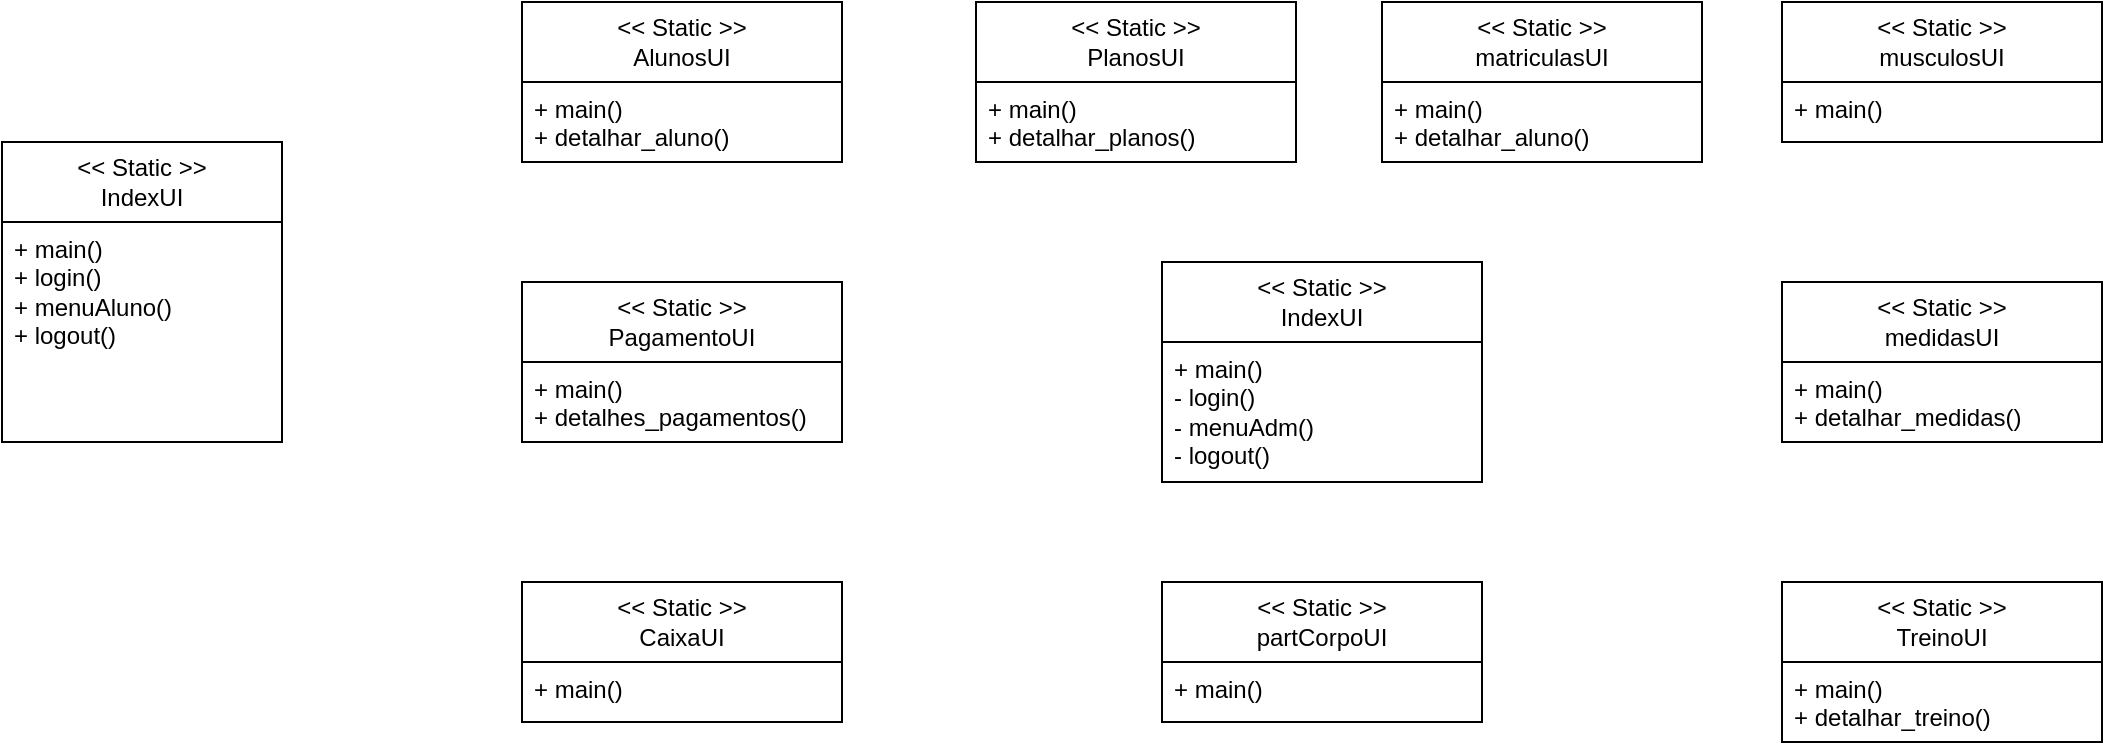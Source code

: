 <mxfile version="26.0.14">
  <diagram name="Página-1" id="OV4rpnKUzQOw51-z3H_F">
    <mxGraphModel dx="1453" dy="832" grid="1" gridSize="10" guides="1" tooltips="1" connect="1" arrows="1" fold="1" page="1" pageScale="1" pageWidth="827" pageHeight="1169" math="0" shadow="0">
      <root>
        <mxCell id="0" />
        <mxCell id="1" parent="0" />
        <mxCell id="AIFSRz7QEv-Qmlrz-c7H-36" value="&lt;div&gt;&amp;lt;&amp;lt; Static &amp;gt;&amp;gt;&lt;/div&gt;IndexUI" style="swimlane;fontStyle=0;childLayout=stackLayout;horizontal=1;startSize=40;fillColor=none;horizontalStack=0;resizeParent=1;resizeParentMax=0;resizeLast=0;collapsible=1;marginBottom=0;whiteSpace=wrap;html=1;" vertex="1" parent="1">
          <mxGeometry x="760" y="450" width="160" height="110" as="geometry" />
        </mxCell>
        <mxCell id="AIFSRz7QEv-Qmlrz-c7H-37" value="+ main()&lt;div&gt;- login()&lt;/div&gt;&lt;div&gt;- menuAdm()&lt;/div&gt;&lt;div&gt;- logout()&lt;/div&gt;&lt;div&gt;&lt;br&gt;&lt;/div&gt;" style="text;strokeColor=none;fillColor=none;align=left;verticalAlign=top;spacingLeft=4;spacingRight=4;overflow=hidden;rotatable=0;points=[[0,0.5],[1,0.5]];portConstraint=eastwest;whiteSpace=wrap;html=1;" vertex="1" parent="AIFSRz7QEv-Qmlrz-c7H-36">
          <mxGeometry y="40" width="160" height="70" as="geometry" />
        </mxCell>
        <mxCell id="AIFSRz7QEv-Qmlrz-c7H-40" value="&lt;div&gt;&amp;lt;&amp;lt; Static &amp;gt;&amp;gt;&lt;/div&gt;IndexUI" style="swimlane;fontStyle=0;childLayout=stackLayout;horizontal=1;startSize=40;fillColor=none;horizontalStack=0;resizeParent=1;resizeParentMax=0;resizeLast=0;collapsible=1;marginBottom=0;whiteSpace=wrap;html=1;" vertex="1" parent="1">
          <mxGeometry x="180" y="390" width="140" height="150" as="geometry" />
        </mxCell>
        <mxCell id="AIFSRz7QEv-Qmlrz-c7H-41" value="+ main()&lt;div&gt;+ login()&lt;/div&gt;&lt;div&gt;+ menuAluno()&lt;/div&gt;&lt;div&gt;+ logout()&lt;/div&gt;" style="text;strokeColor=none;fillColor=none;align=left;verticalAlign=top;spacingLeft=4;spacingRight=4;overflow=hidden;rotatable=0;points=[[0,0.5],[1,0.5]];portConstraint=eastwest;whiteSpace=wrap;html=1;" vertex="1" parent="AIFSRz7QEv-Qmlrz-c7H-40">
          <mxGeometry y="40" width="140" height="110" as="geometry" />
        </mxCell>
        <mxCell id="AIFSRz7QEv-Qmlrz-c7H-43" value="&lt;div&gt;&amp;lt;&amp;lt; Static &amp;gt;&amp;gt;&lt;/div&gt;&lt;div&gt;matriculasUI&lt;/div&gt;" style="swimlane;fontStyle=0;childLayout=stackLayout;horizontal=1;startSize=40;fillColor=none;horizontalStack=0;resizeParent=1;resizeParentMax=0;resizeLast=0;collapsible=1;marginBottom=0;whiteSpace=wrap;html=1;" vertex="1" parent="1">
          <mxGeometry x="870" y="320" width="160" height="80" as="geometry" />
        </mxCell>
        <mxCell id="AIFSRz7QEv-Qmlrz-c7H-44" value="+ main()&lt;div&gt;+ detalhar_aluno()&lt;/div&gt;&lt;div&gt;&lt;br&gt;&lt;/div&gt;&lt;div&gt;&lt;br&gt;&lt;div&gt;&lt;br&gt;&lt;/div&gt;&lt;div&gt;&lt;br&gt;&lt;/div&gt;&lt;/div&gt;" style="text;strokeColor=none;fillColor=none;align=left;verticalAlign=top;spacingLeft=4;spacingRight=4;overflow=hidden;rotatable=0;points=[[0,0.5],[1,0.5]];portConstraint=eastwest;whiteSpace=wrap;html=1;" vertex="1" parent="AIFSRz7QEv-Qmlrz-c7H-43">
          <mxGeometry y="40" width="160" height="40" as="geometry" />
        </mxCell>
        <mxCell id="AIFSRz7QEv-Qmlrz-c7H-45" value="&lt;div&gt;&amp;lt;&amp;lt; Static &amp;gt;&amp;gt;&lt;/div&gt;&lt;div&gt;musculosUI&lt;/div&gt;" style="swimlane;fontStyle=0;childLayout=stackLayout;horizontal=1;startSize=40;fillColor=none;horizontalStack=0;resizeParent=1;resizeParentMax=0;resizeLast=0;collapsible=1;marginBottom=0;whiteSpace=wrap;html=1;" vertex="1" parent="1">
          <mxGeometry x="1070" y="320" width="160" height="70" as="geometry" />
        </mxCell>
        <mxCell id="AIFSRz7QEv-Qmlrz-c7H-46" value="+ main()&lt;div&gt;&lt;br&gt;&lt;/div&gt;&lt;div&gt;&lt;br&gt;&lt;div&gt;&lt;br&gt;&lt;/div&gt;&lt;div&gt;&lt;br&gt;&lt;/div&gt;&lt;/div&gt;" style="text;strokeColor=none;fillColor=none;align=left;verticalAlign=top;spacingLeft=4;spacingRight=4;overflow=hidden;rotatable=0;points=[[0,0.5],[1,0.5]];portConstraint=eastwest;whiteSpace=wrap;html=1;" vertex="1" parent="AIFSRz7QEv-Qmlrz-c7H-45">
          <mxGeometry y="40" width="160" height="30" as="geometry" />
        </mxCell>
        <mxCell id="AIFSRz7QEv-Qmlrz-c7H-47" value="&lt;div&gt;&amp;lt;&amp;lt; Static &amp;gt;&amp;gt;&lt;/div&gt;&lt;div&gt;CaixaUI&lt;/div&gt;" style="swimlane;fontStyle=0;childLayout=stackLayout;horizontal=1;startSize=40;fillColor=none;horizontalStack=0;resizeParent=1;resizeParentMax=0;resizeLast=0;collapsible=1;marginBottom=0;whiteSpace=wrap;html=1;" vertex="1" parent="1">
          <mxGeometry x="440" y="610" width="160" height="70" as="geometry" />
        </mxCell>
        <mxCell id="AIFSRz7QEv-Qmlrz-c7H-48" value="+ main()&lt;div&gt;&lt;br&gt;&lt;/div&gt;&lt;div&gt;&lt;br&gt;&lt;div&gt;&lt;br&gt;&lt;/div&gt;&lt;div&gt;&lt;br&gt;&lt;/div&gt;&lt;/div&gt;" style="text;strokeColor=none;fillColor=none;align=left;verticalAlign=top;spacingLeft=4;spacingRight=4;overflow=hidden;rotatable=0;points=[[0,0.5],[1,0.5]];portConstraint=eastwest;whiteSpace=wrap;html=1;" vertex="1" parent="AIFSRz7QEv-Qmlrz-c7H-47">
          <mxGeometry y="40" width="160" height="30" as="geometry" />
        </mxCell>
        <mxCell id="AIFSRz7QEv-Qmlrz-c7H-49" value="&lt;div&gt;&amp;lt;&amp;lt; Static &amp;gt;&amp;gt;&lt;/div&gt;&lt;div&gt;PagamentoUI&lt;/div&gt;" style="swimlane;fontStyle=0;childLayout=stackLayout;horizontal=1;startSize=40;fillColor=none;horizontalStack=0;resizeParent=1;resizeParentMax=0;resizeLast=0;collapsible=1;marginBottom=0;whiteSpace=wrap;html=1;" vertex="1" parent="1">
          <mxGeometry x="440" y="460" width="160" height="80" as="geometry" />
        </mxCell>
        <mxCell id="AIFSRz7QEv-Qmlrz-c7H-50" value="+ main()&lt;div&gt;+ detalhes_pagamentos()&lt;br&gt;&lt;div&gt;&lt;br&gt;&lt;/div&gt;&lt;div&gt;&lt;br&gt;&lt;div&gt;&lt;br&gt;&lt;/div&gt;&lt;div&gt;&lt;br&gt;&lt;/div&gt;&lt;/div&gt;&lt;/div&gt;" style="text;strokeColor=none;fillColor=none;align=left;verticalAlign=top;spacingLeft=4;spacingRight=4;overflow=hidden;rotatable=0;points=[[0,0.5],[1,0.5]];portConstraint=eastwest;whiteSpace=wrap;html=1;" vertex="1" parent="AIFSRz7QEv-Qmlrz-c7H-49">
          <mxGeometry y="40" width="160" height="40" as="geometry" />
        </mxCell>
        <mxCell id="AIFSRz7QEv-Qmlrz-c7H-51" value="&lt;div&gt;&amp;lt;&amp;lt; Static &amp;gt;&amp;gt;&lt;/div&gt;&lt;div&gt;TreinoUI&lt;/div&gt;" style="swimlane;fontStyle=0;childLayout=stackLayout;horizontal=1;startSize=40;fillColor=none;horizontalStack=0;resizeParent=1;resizeParentMax=0;resizeLast=0;collapsible=1;marginBottom=0;whiteSpace=wrap;html=1;" vertex="1" parent="1">
          <mxGeometry x="1070" y="610" width="160" height="80" as="geometry" />
        </mxCell>
        <mxCell id="AIFSRz7QEv-Qmlrz-c7H-52" value="+ main()&lt;div&gt;+ detalhar_treino()&lt;/div&gt;&lt;div&gt;&lt;br&gt;&lt;/div&gt;&lt;div&gt;&lt;br&gt;&lt;div&gt;&lt;br&gt;&lt;/div&gt;&lt;div&gt;&lt;br&gt;&lt;/div&gt;&lt;/div&gt;" style="text;strokeColor=none;fillColor=none;align=left;verticalAlign=top;spacingLeft=4;spacingRight=4;overflow=hidden;rotatable=0;points=[[0,0.5],[1,0.5]];portConstraint=eastwest;whiteSpace=wrap;html=1;" vertex="1" parent="AIFSRz7QEv-Qmlrz-c7H-51">
          <mxGeometry y="40" width="160" height="40" as="geometry" />
        </mxCell>
        <mxCell id="AIFSRz7QEv-Qmlrz-c7H-53" value="&lt;div&gt;&amp;lt;&amp;lt; Static &amp;gt;&amp;gt;&lt;/div&gt;&lt;div&gt;AlunosUI&lt;/div&gt;" style="swimlane;fontStyle=0;childLayout=stackLayout;horizontal=1;startSize=40;fillColor=none;horizontalStack=0;resizeParent=1;resizeParentMax=0;resizeLast=0;collapsible=1;marginBottom=0;whiteSpace=wrap;html=1;" vertex="1" parent="1">
          <mxGeometry x="440" y="320" width="160" height="80" as="geometry" />
        </mxCell>
        <mxCell id="AIFSRz7QEv-Qmlrz-c7H-54" value="+ main()&lt;div&gt;+ detalhar_aluno()&lt;/div&gt;&lt;div&gt;&lt;br&gt;&lt;/div&gt;&lt;div&gt;&lt;br&gt;&lt;div&gt;&lt;br&gt;&lt;/div&gt;&lt;div&gt;&lt;br&gt;&lt;/div&gt;&lt;/div&gt;" style="text;strokeColor=none;fillColor=none;align=left;verticalAlign=top;spacingLeft=4;spacingRight=4;overflow=hidden;rotatable=0;points=[[0,0.5],[1,0.5]];portConstraint=eastwest;whiteSpace=wrap;html=1;" vertex="1" parent="AIFSRz7QEv-Qmlrz-c7H-53">
          <mxGeometry y="40" width="160" height="40" as="geometry" />
        </mxCell>
        <mxCell id="AIFSRz7QEv-Qmlrz-c7H-55" value="&lt;div&gt;&amp;lt;&amp;lt; Static &amp;gt;&amp;gt;&lt;/div&gt;&lt;div&gt;medidasUI&lt;/div&gt;" style="swimlane;fontStyle=0;childLayout=stackLayout;horizontal=1;startSize=40;fillColor=none;horizontalStack=0;resizeParent=1;resizeParentMax=0;resizeLast=0;collapsible=1;marginBottom=0;whiteSpace=wrap;html=1;" vertex="1" parent="1">
          <mxGeometry x="1070" y="460" width="160" height="80" as="geometry" />
        </mxCell>
        <mxCell id="AIFSRz7QEv-Qmlrz-c7H-56" value="+ main()&lt;div&gt;+ detalhar_medidas()&lt;/div&gt;&lt;div&gt;&lt;br&gt;&lt;/div&gt;&lt;div&gt;&lt;br&gt;&lt;div&gt;&lt;br&gt;&lt;/div&gt;&lt;div&gt;&lt;br&gt;&lt;/div&gt;&lt;/div&gt;" style="text;strokeColor=none;fillColor=none;align=left;verticalAlign=top;spacingLeft=4;spacingRight=4;overflow=hidden;rotatable=0;points=[[0,0.5],[1,0.5]];portConstraint=eastwest;whiteSpace=wrap;html=1;" vertex="1" parent="AIFSRz7QEv-Qmlrz-c7H-55">
          <mxGeometry y="40" width="160" height="40" as="geometry" />
        </mxCell>
        <mxCell id="AIFSRz7QEv-Qmlrz-c7H-57" value="&lt;div&gt;&amp;lt;&amp;lt; Static &amp;gt;&amp;gt;&lt;/div&gt;&lt;div&gt;PlanosUI&lt;/div&gt;" style="swimlane;fontStyle=0;childLayout=stackLayout;horizontal=1;startSize=40;fillColor=none;horizontalStack=0;resizeParent=1;resizeParentMax=0;resizeLast=0;collapsible=1;marginBottom=0;whiteSpace=wrap;html=1;" vertex="1" parent="1">
          <mxGeometry x="667" y="320" width="160" height="80" as="geometry" />
        </mxCell>
        <mxCell id="AIFSRz7QEv-Qmlrz-c7H-58" value="+ main()&lt;div&gt;+ detalhar_planos()&lt;/div&gt;&lt;div&gt;&lt;br&gt;&lt;/div&gt;&lt;div&gt;&lt;br&gt;&lt;div&gt;&lt;br&gt;&lt;/div&gt;&lt;div&gt;&lt;br&gt;&lt;/div&gt;&lt;/div&gt;" style="text;strokeColor=none;fillColor=none;align=left;verticalAlign=top;spacingLeft=4;spacingRight=4;overflow=hidden;rotatable=0;points=[[0,0.5],[1,0.5]];portConstraint=eastwest;whiteSpace=wrap;html=1;" vertex="1" parent="AIFSRz7QEv-Qmlrz-c7H-57">
          <mxGeometry y="40" width="160" height="40" as="geometry" />
        </mxCell>
        <mxCell id="AIFSRz7QEv-Qmlrz-c7H-59" value="&lt;div&gt;&amp;lt;&amp;lt; Static &amp;gt;&amp;gt;&lt;/div&gt;&lt;div&gt;partCorpoUI&lt;/div&gt;" style="swimlane;fontStyle=0;childLayout=stackLayout;horizontal=1;startSize=40;fillColor=none;horizontalStack=0;resizeParent=1;resizeParentMax=0;resizeLast=0;collapsible=1;marginBottom=0;whiteSpace=wrap;html=1;" vertex="1" parent="1">
          <mxGeometry x="760" y="610" width="160" height="70" as="geometry" />
        </mxCell>
        <mxCell id="AIFSRz7QEv-Qmlrz-c7H-60" value="+ main()&lt;div&gt;&lt;br&gt;&lt;/div&gt;&lt;div&gt;&lt;br&gt;&lt;/div&gt;&lt;div&gt;&lt;br&gt;&lt;div&gt;&lt;br&gt;&lt;/div&gt;&lt;div&gt;&lt;br&gt;&lt;/div&gt;&lt;/div&gt;" style="text;strokeColor=none;fillColor=none;align=left;verticalAlign=top;spacingLeft=4;spacingRight=4;overflow=hidden;rotatable=0;points=[[0,0.5],[1,0.5]];portConstraint=eastwest;whiteSpace=wrap;html=1;" vertex="1" parent="AIFSRz7QEv-Qmlrz-c7H-59">
          <mxGeometry y="40" width="160" height="30" as="geometry" />
        </mxCell>
      </root>
    </mxGraphModel>
  </diagram>
</mxfile>
